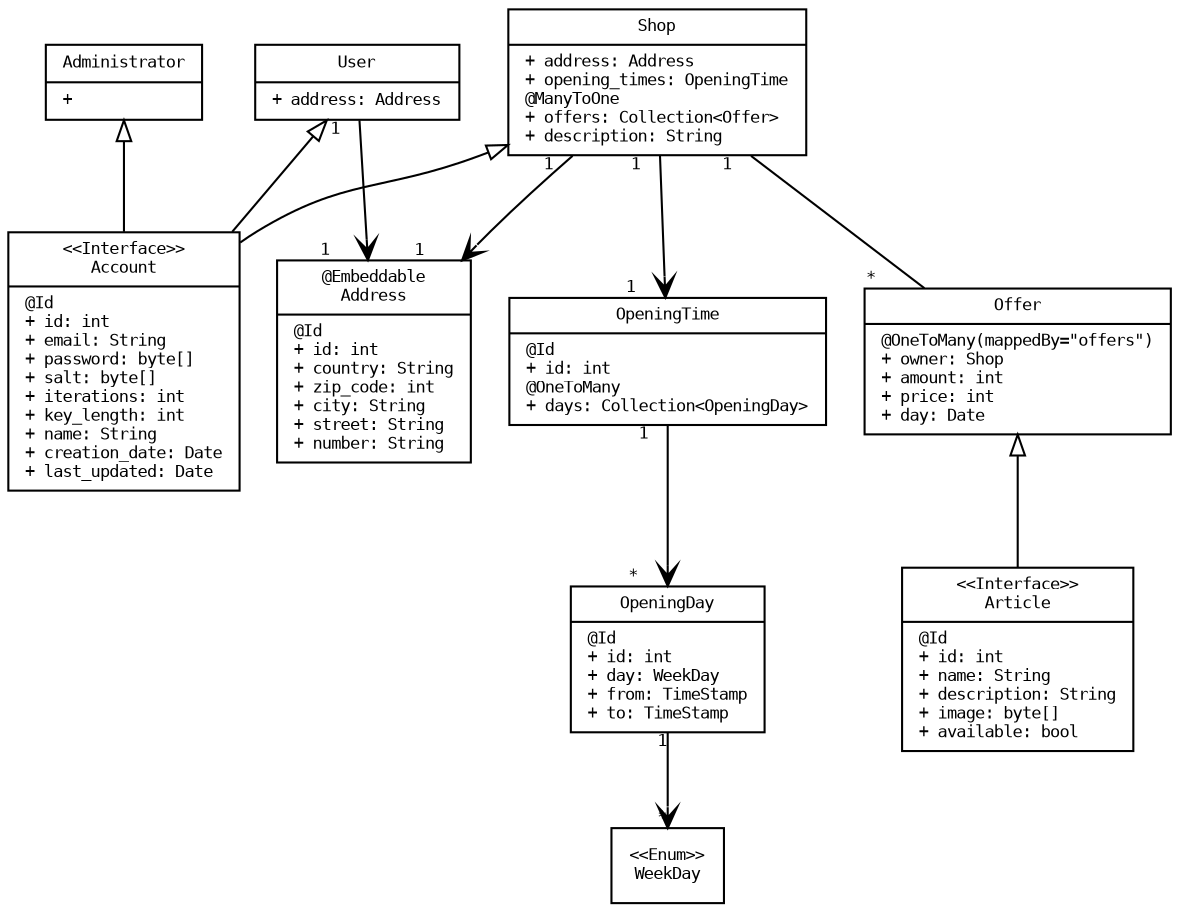 digraph G {
	fontname = "Inconsolata"
	fontsize = 8

	node [
		fontname = "Inconsolata"
		fontsize = 8
		shape = "record"
	]

	edge [
		fontname = "Inconsolata"
		fontsize = 8
		arrowtail = "empty"
	]

	Account [
		label = "{\<\<Interface\>\>\n
		Account|
		@Id\l
		+ id: int\l
		+ email: String\l
		+ password: byte[]\l
		+ salt: byte[]\l
		+ iterations: int\l
		+ key_length: int\l
		+ name: String\l
		+ creation_date: Date\l
		+ last_updated: Date\l
		}"
	]

	Shop [
		label = "{Shop|
		+ address: Address\l
		+ opening_times: OpeningTime\l
		@ManyToOne\l
		+ offers: Collection\<Offer\>\l
		+ description: String\l
		}"
	]

	User [
		label = "{User|
		+ address: Address\l
		}"
	]

	OpeningTime [
		label = "{OpeningTime|
		@Id\l
		+ id: int\l
		@OneToMany\l
		+ days: Collection\<OpeningDay\>\l
		}"
	]

	OpeningDay [
		label = "{OpeningDay|
		@Id\l
		+ id: int\l
		+ day: WeekDay\l
		+ from: TimeStamp\l
		+ to: TimeStamp\l
		}"
	]

	OpeningDay -> WeekDay [arrowhead=vee taillabel="1" headlabel="*"]

	WeekDay [
		label ="{\<\<Enum\>\>\n
		WeekDay
		}"
	]

	Address [
		label = "{@Embeddable\n
		Address|
		@Id\l
		+ id: int\l
		+ country: String\l
		+ zip_code: int\l
		+ city: String\l
		+ street: String\l
		+ number: String\l
		}"
	]

	Administrator [
		label = "{Administrator|
		+ \l
		}"
	]

	Article [
		label = "{\<\<Interface\>\>\n
		Article|
		@Id\l
		+ id: int\l
		+ name: String\l
		+ description: String\l
		+ image: byte[]\l
		+ available: bool\l
		}"
	]

	Offer [
		label = "{Offer|
		@OneToMany(mappedBy=\"offers\")\l
		+ owner: Shop\l
		+ amount: int\l
		+ price: int\l
		+ day: Date\l
		}"
	]

	Administrator -> Account [dir=back]
	Shop -> Account [dir=back]
	User -> Account [dir=back]
	OpeningTime -> OpeningDay [arrowhead=vee headlabel="*   " taillabel="1  "]
	Shop -> OpeningTime [arrowhead=vee headlabel="1   " taillabel="1  "]
	Shop -> Address [arrowhead=vee headlabel="1    " taillabel="1  "]
	User -> Address [arrowhead=vee headlabel="1    " taillabel="1  "]
	Offer -> Article [dir=back]
	Shop -> Offer [dir=none headlabel="*     " taillabel="1  "]
}
